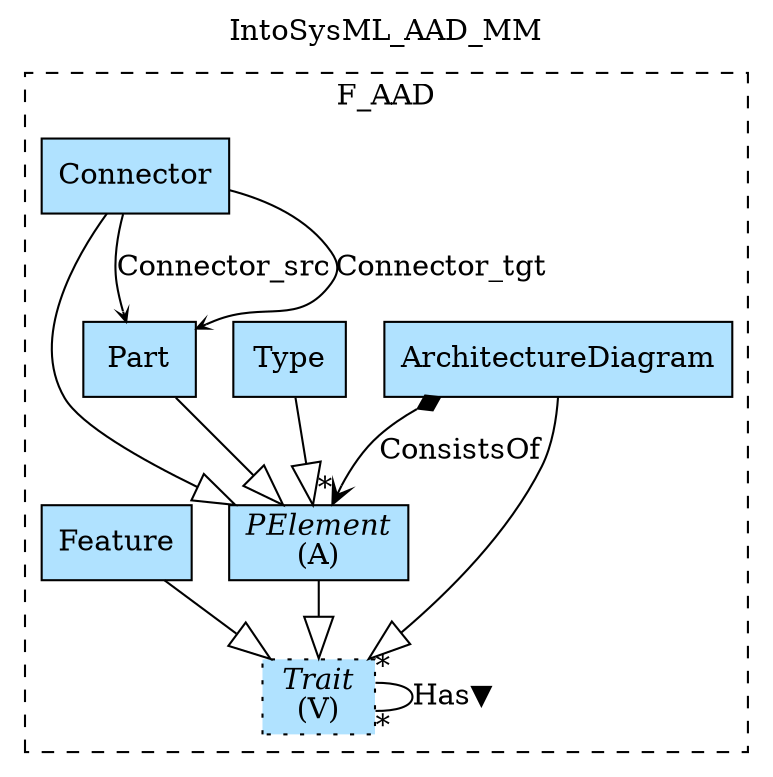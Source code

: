 digraph {graph[label=IntoSysML_AAD_MM,labelloc=tl,labelfontsize=12];
subgraph cluster_F_AAD{style=dashed;label=F_AAD;
"ArchitectureDiagram"[shape=record,fillcolor=lightskyblue1,style = filled,label="ArchitectureDiagram"];
"Trait"[shape=record,fillcolor=lightskyblue1,style ="filled,dotted",label=<{<I>Trait</I><br/>(V)}>];
"PElement"[shape=record,fillcolor=lightskyblue1,style = filled,label=<{<I>PElement</I><br/>(A)}>];
"Type"[shape=record,fillcolor=lightskyblue1,style = filled,label="Type"];
"Part"[shape=record,fillcolor=lightskyblue1,style = filled,label="Part"];
"Connector"[shape=record,fillcolor=lightskyblue1,style = filled,label="Connector"];
"Feature"[shape=record,fillcolor=lightskyblue1,style = filled,label="Feature"];

"ArchitectureDiagram"->"PElement"[label="ConsistsOf",arrowhead=vee,arrowtail=diamond,dir=both,headlabel="*"];
"Trait"->"Trait"[label="Has▼",dir=none,taillabel="*",headlabel="*"];
"ArchitectureDiagram"->"Trait"[arrowhead=onormal,arrowsize=2.0];
"PElement"->"Trait"[arrowhead=onormal,arrowsize=2.0];
"Feature"->"Trait"[arrowhead=onormal,arrowsize=2.0];
"Part"->"PElement"[arrowhead=onormal,arrowsize=2.0];
"Connector"->"PElement"[arrowhead=onormal,arrowsize=2.0];
"Type"->"PElement"[arrowhead=onormal,arrowsize=2.0];
"Connector"->"Part"[label="Connector_src",arrowhead=vee,headlabel="",arrowsize=.5];
"Connector"->"Part"[label="Connector_tgt",arrowhead=vee,headlabel="",arrowsize=.5];

}
}
